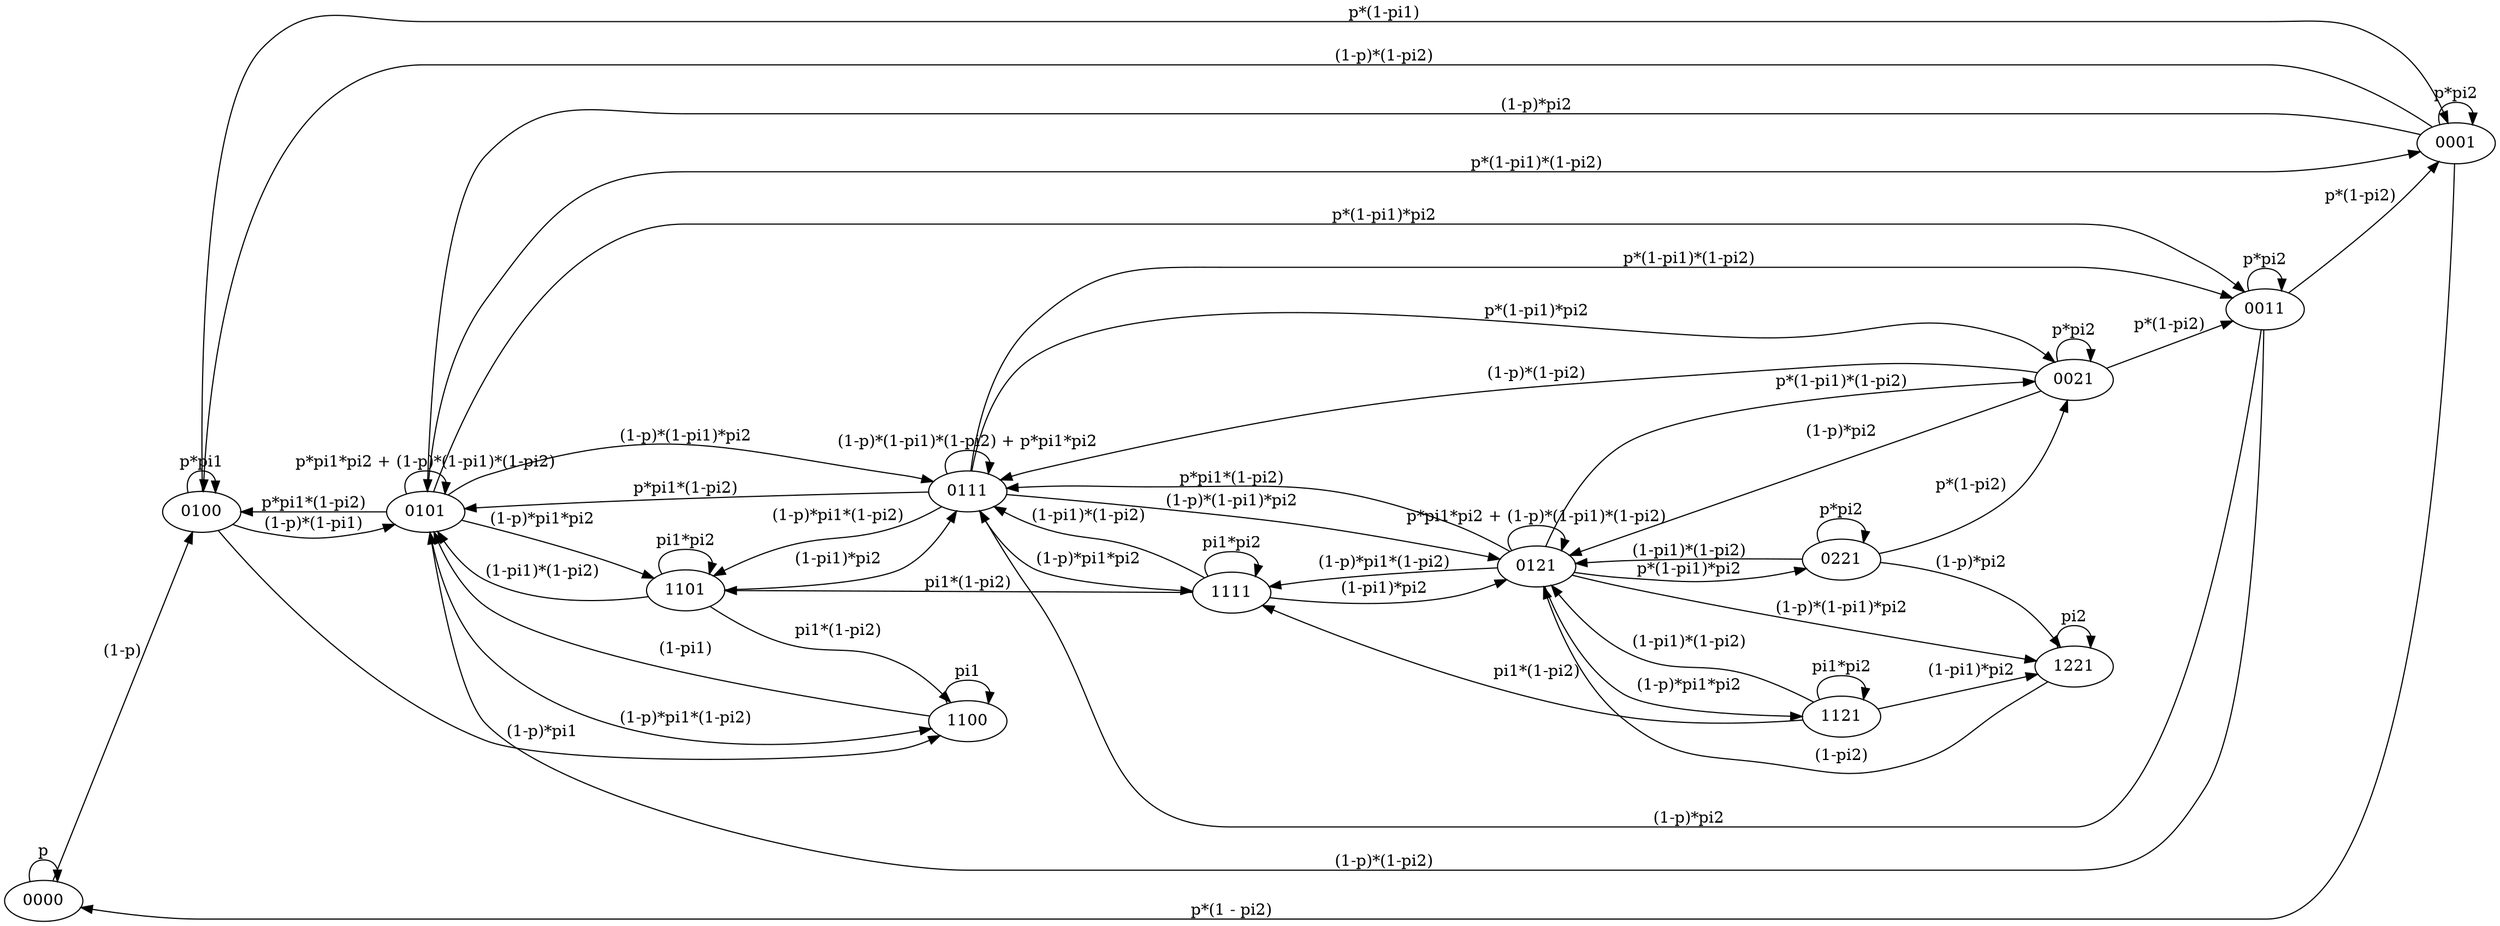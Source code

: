 digraph {

rankdir=LR;
splines=true;
overlap=false;

	0000 -> 0000[label="p"];
	0000 -> 0100[label="(1-p)"];

	0100 -> 0101[label="(1-p)*(1-pi1)"];
    0100 -> 0001[label="p*(1-pi1)"];
    0100 -> 0100[label="p*pi1"];
    0100 -> 1100[label="(1-p)*pi1"];
    

    1100 -> 1100[label="pi1"];
    1100 -> 0101[label="(1-pi1)"];
    

    0001 -> 0000[label="p*(1 - pi2)"];
    0001 -> 0001[label="p*pi2"];
    0001 -> 0100[label="(1-p)*(1-pi2)"];
    0001 -> 0101[label="(1-p)*pi2"];

    0101 -> 0100[label="p*pi1*(1-pi2)"];
    0101 -> 0111[label="(1-p)*(1-pi1)*pi2"];
    0101 -> 0101[label="p*pi1*pi2 + (1-p)*(1-pi1)*(1-pi2)"];
    0101 -> 0001[label="p*(1-pi1)*(1-pi2)"];
    0101 -> 0011[label="p*(1-pi1)*pi2"];
    0101 -> 1101[label="(1-p)*pi1*pi2"];
    0101 -> 1100[label="(1-p)*pi1*(1-pi2)"];

    1101 -> 1100[label="pi1*(1-pi2)"];
    1101 -> 1101[label="pi1*pi2"]; 
    1101 -> 0101[label="(1-pi1)*(1-pi2)"];
    1101 -> 0111[label="(1-pi1)*pi2"];

        
    0111 -> 0011[label="p*(1-pi1)*(1-pi2)"];
    0111 -> 0101[label="p*pi1*(1-pi2)"];
    0111 -> 0121[label="(1-p)*(1-pi1)*pi2"];
    0111 -> 0111[label="(1-p)*(1-pi1)*(1-pi2) + p*pi1*pi2"];
    0111 -> 0021[label="p*(1-pi1)*pi2"];
    0111 -> 1111[label="(1-p)*pi1*pi2"];
    0111 -> 1101[label="(1-p)*pi1*(1-pi2)"];

    1111 -> 0121[label="(1-pi1)*pi2"];
    1111 -> 1101[label="pi1*(1-pi2)"];
    1111 -> 0111[label="(1-pi1)*(1-pi2)"];
    1111 -> 1111[label="pi1*pi2"];
    

    0011 -> 0011[label="p*pi2"];
    0011 -> 0111[label="(1-p)*pi2"];
    0011 -> 0001[label="p*(1-pi2)"];
    0011 -> 0101[label="(1-p)*(1-pi2)"];

    0121 -> 0111[label="p*pi1*(1-pi2)"];
    0121 -> 0121[label="p*pi1*pi2 + (1-p)*(1-pi1)*(1-pi2)"];
    0121 -> 0021[label="p*(1-pi1)*(1-pi2)"];
    0121 -> 0221[label="p*(1-pi1)*pi2"];
    0121 -> 1111[label="(1-p)*pi1*(1-pi2)"];
    0121 -> 1121[label="(1-p)*pi1*pi2"];
    0121 -> 1221[label="(1-p)*(1-pi1)*pi2"];

    0221 -> 0121[label="(1-pi1)*(1-pi2)"];
    0221 -> 0221[label="p*pi2"];
    0221 -> 0021[label="p*(1-pi2)"];
    0221 -> 1221[label="(1-p)*pi2"];

    1121 -> 1121[label="pi1*pi2"];
    1121 -> 1221[label="(1-pi1)*pi2"];
    1121 -> 1111[label="pi1*(1-pi2)"];
    1121 -> 0121[label="(1-pi1)*(1-pi2)"];

    1221 -> 1221[label="pi2"];
    1221 -> 0121[label="(1-pi2)"];
    
    0021 -> 0021[label="p*pi2"];
    0021 -> 0121[label="(1-p)*pi2"];
    0021 -> 0111[label="(1-p)*(1-pi2)"];
    0021 -> 0011[label="p*(1-pi2)"];
    
}
